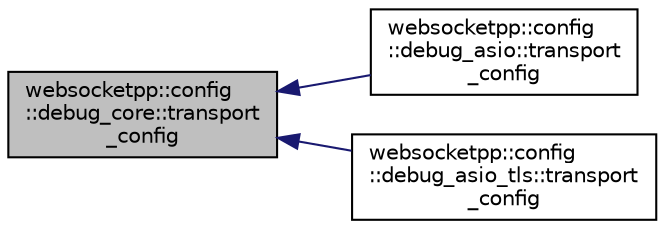 digraph "websocketpp::config::debug_core::transport_config"
{
  edge [fontname="Helvetica",fontsize="10",labelfontname="Helvetica",labelfontsize="10"];
  node [fontname="Helvetica",fontsize="10",shape=record];
  rankdir="LR";
  Node0 [label="websocketpp::config\l::debug_core::transport\l_config",height=0.2,width=0.4,color="black", fillcolor="grey75", style="filled", fontcolor="black"];
  Node0 -> Node1 [dir="back",color="midnightblue",fontsize="10",style="solid",fontname="Helvetica"];
  Node1 [label="websocketpp::config\l::debug_asio::transport\l_config",height=0.2,width=0.4,color="black", fillcolor="white", style="filled",URL="$structwebsocketpp_1_1config_1_1debug__asio_1_1transport__config.html"];
  Node0 -> Node2 [dir="back",color="midnightblue",fontsize="10",style="solid",fontname="Helvetica"];
  Node2 [label="websocketpp::config\l::debug_asio_tls::transport\l_config",height=0.2,width=0.4,color="black", fillcolor="white", style="filled",URL="$structwebsocketpp_1_1config_1_1debug__asio__tls_1_1transport__config.html"];
}
